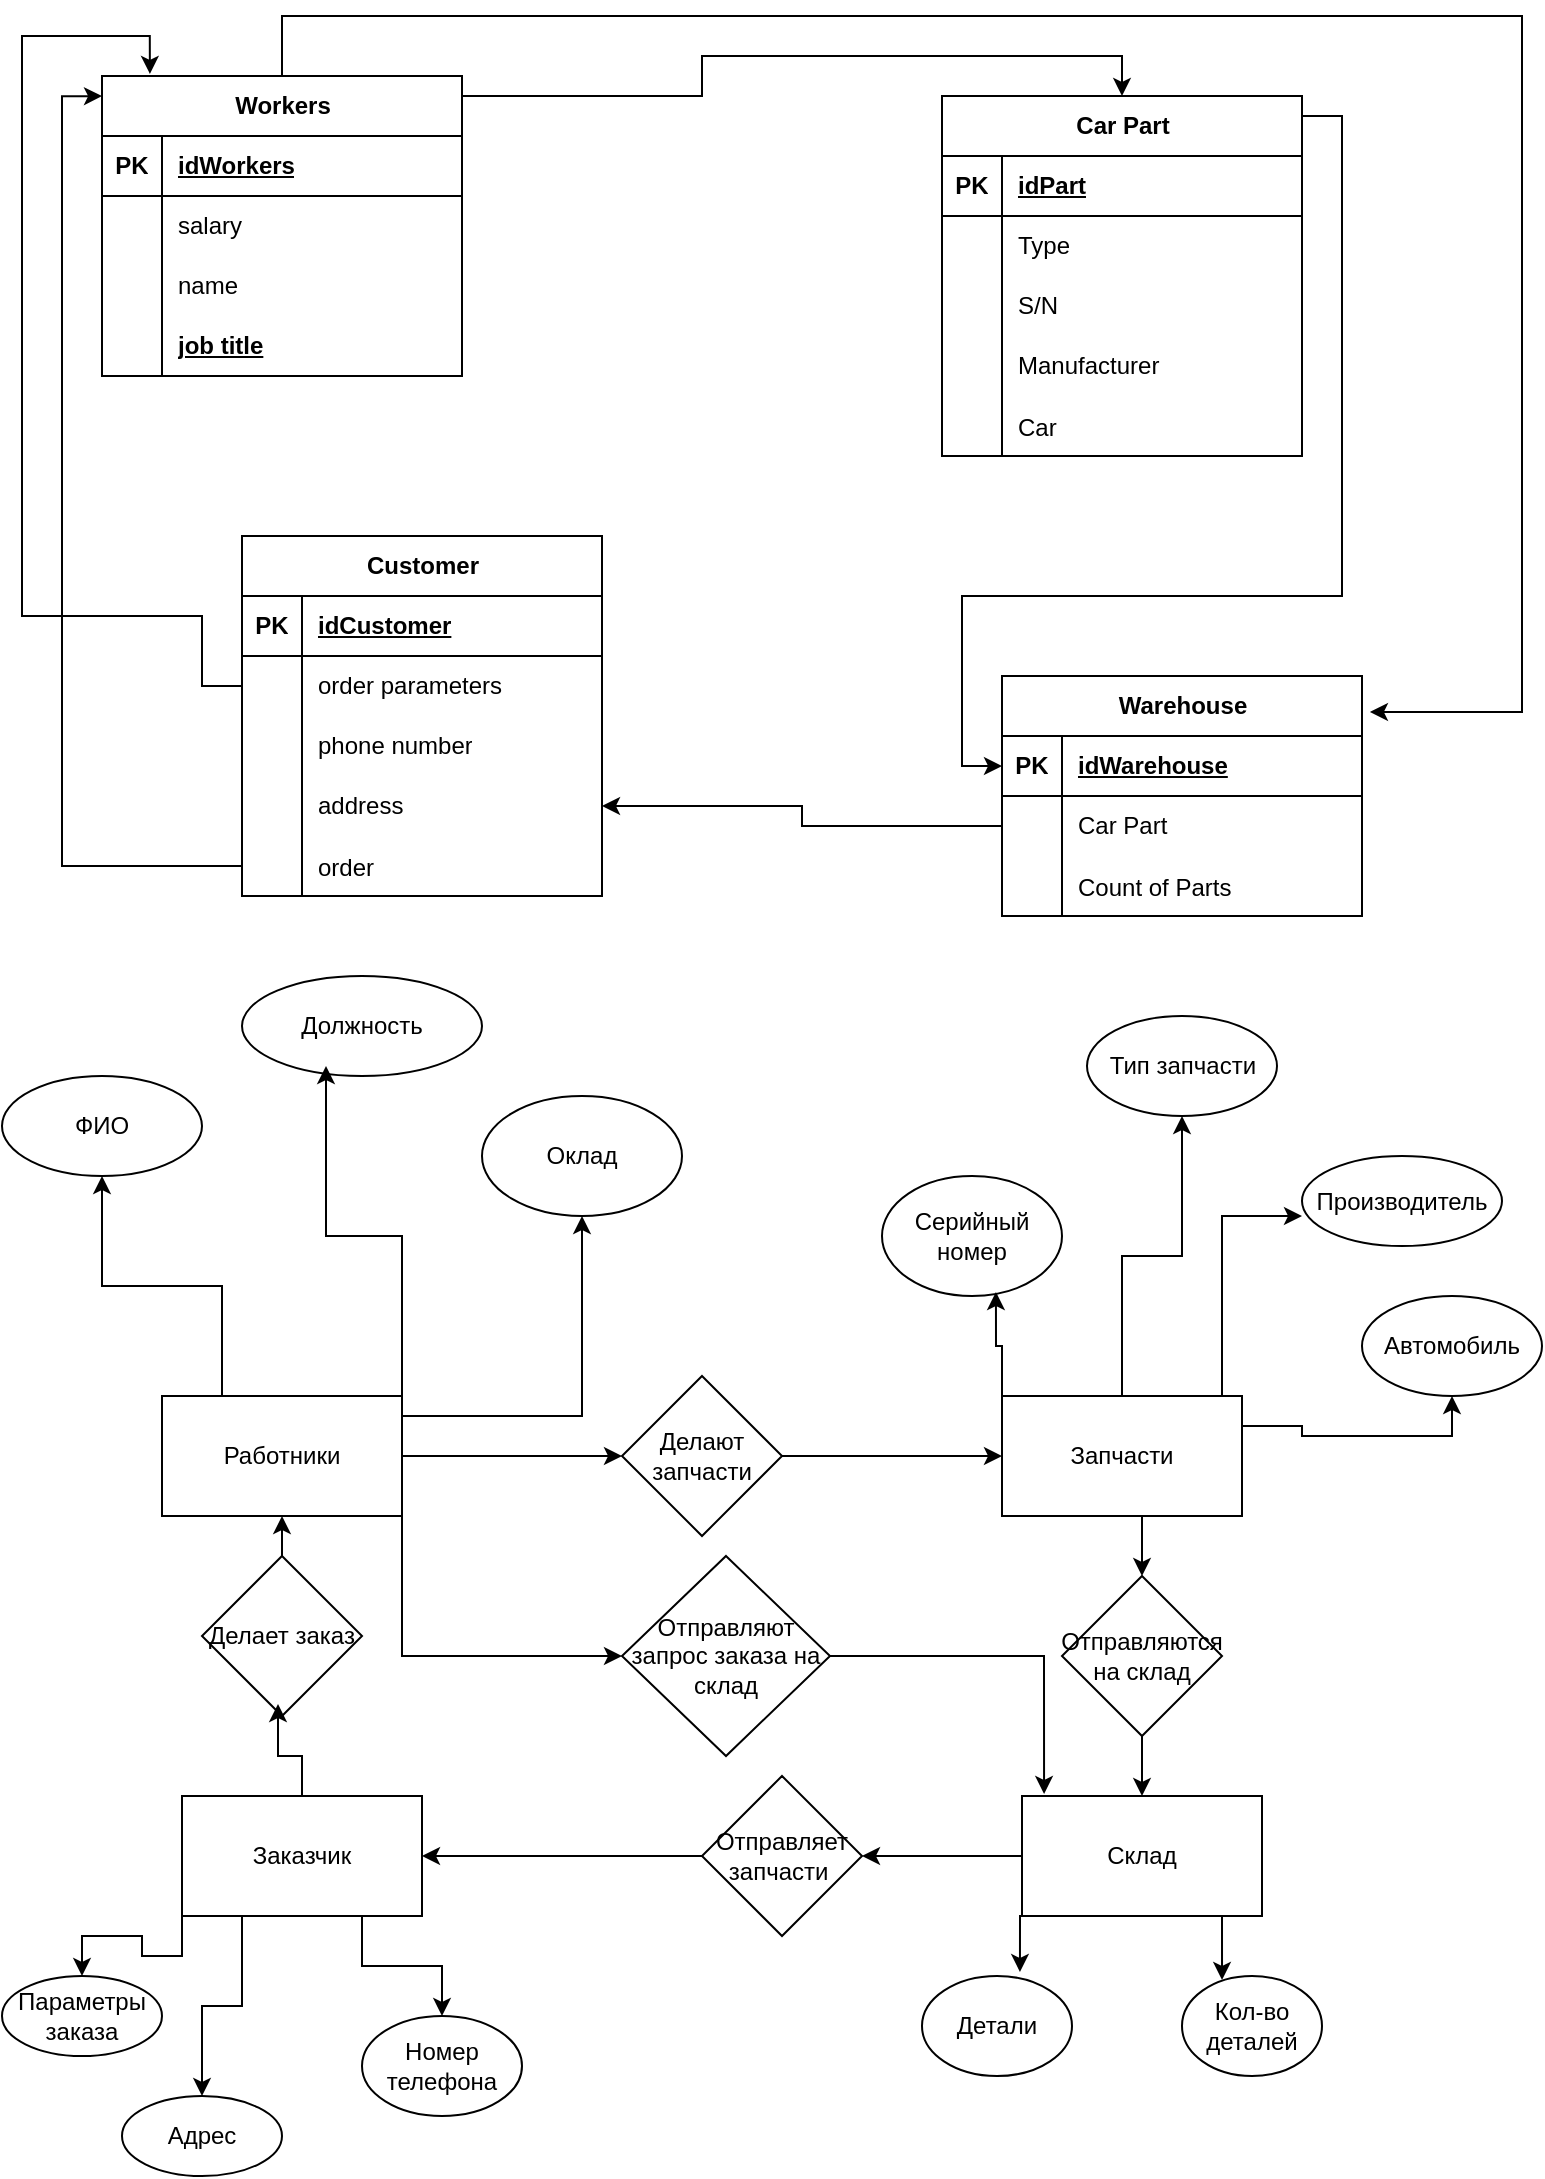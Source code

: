 <mxfile version="26.0.14">
  <diagram name="Страница — 1" id="P5jFS-la0cLFhOFKXk2R">
    <mxGraphModel dx="1290" dy="522" grid="1" gridSize="10" guides="1" tooltips="1" connect="1" arrows="1" fold="1" page="1" pageScale="1" pageWidth="827" pageHeight="1169" math="0" shadow="0">
      <root>
        <mxCell id="0" />
        <mxCell id="1" parent="0" />
        <mxCell id="gmik6YR2Ss4Xsw0ALlSQ-28" value="Workers" style="shape=table;startSize=30;container=1;collapsible=1;childLayout=tableLayout;fixedRows=1;rowLines=0;fontStyle=1;align=center;resizeLast=1;html=1;" parent="1" vertex="1">
          <mxGeometry x="60" y="40" width="180" height="150" as="geometry" />
        </mxCell>
        <mxCell id="gmik6YR2Ss4Xsw0ALlSQ-29" value="" style="shape=tableRow;horizontal=0;startSize=0;swimlaneHead=0;swimlaneBody=0;fillColor=none;collapsible=0;dropTarget=0;points=[[0,0.5],[1,0.5]];portConstraint=eastwest;top=0;left=0;right=0;bottom=1;" parent="gmik6YR2Ss4Xsw0ALlSQ-28" vertex="1">
          <mxGeometry y="30" width="180" height="30" as="geometry" />
        </mxCell>
        <mxCell id="gmik6YR2Ss4Xsw0ALlSQ-30" value="PK" style="shape=partialRectangle;connectable=0;fillColor=none;top=0;left=0;bottom=0;right=0;fontStyle=1;overflow=hidden;whiteSpace=wrap;html=1;" parent="gmik6YR2Ss4Xsw0ALlSQ-29" vertex="1">
          <mxGeometry width="30" height="30" as="geometry">
            <mxRectangle width="30" height="30" as="alternateBounds" />
          </mxGeometry>
        </mxCell>
        <mxCell id="gmik6YR2Ss4Xsw0ALlSQ-31" value="idWorkers" style="shape=partialRectangle;connectable=0;fillColor=none;top=0;left=0;bottom=0;right=0;align=left;spacingLeft=6;fontStyle=5;overflow=hidden;whiteSpace=wrap;html=1;" parent="gmik6YR2Ss4Xsw0ALlSQ-29" vertex="1">
          <mxGeometry x="30" width="150" height="30" as="geometry">
            <mxRectangle width="150" height="30" as="alternateBounds" />
          </mxGeometry>
        </mxCell>
        <mxCell id="gmik6YR2Ss4Xsw0ALlSQ-32" value="" style="shape=tableRow;horizontal=0;startSize=0;swimlaneHead=0;swimlaneBody=0;fillColor=none;collapsible=0;dropTarget=0;points=[[0,0.5],[1,0.5]];portConstraint=eastwest;top=0;left=0;right=0;bottom=0;" parent="gmik6YR2Ss4Xsw0ALlSQ-28" vertex="1">
          <mxGeometry y="60" width="180" height="30" as="geometry" />
        </mxCell>
        <mxCell id="gmik6YR2Ss4Xsw0ALlSQ-33" value="" style="shape=partialRectangle;connectable=0;fillColor=none;top=0;left=0;bottom=0;right=0;editable=1;overflow=hidden;whiteSpace=wrap;html=1;" parent="gmik6YR2Ss4Xsw0ALlSQ-32" vertex="1">
          <mxGeometry width="30" height="30" as="geometry">
            <mxRectangle width="30" height="30" as="alternateBounds" />
          </mxGeometry>
        </mxCell>
        <mxCell id="gmik6YR2Ss4Xsw0ALlSQ-34" value="salary" style="shape=partialRectangle;connectable=0;fillColor=none;top=0;left=0;bottom=0;right=0;align=left;spacingLeft=6;overflow=hidden;whiteSpace=wrap;html=1;" parent="gmik6YR2Ss4Xsw0ALlSQ-32" vertex="1">
          <mxGeometry x="30" width="150" height="30" as="geometry">
            <mxRectangle width="150" height="30" as="alternateBounds" />
          </mxGeometry>
        </mxCell>
        <mxCell id="gmik6YR2Ss4Xsw0ALlSQ-35" value="" style="shape=tableRow;horizontal=0;startSize=0;swimlaneHead=0;swimlaneBody=0;fillColor=none;collapsible=0;dropTarget=0;points=[[0,0.5],[1,0.5]];portConstraint=eastwest;top=0;left=0;right=0;bottom=0;" parent="gmik6YR2Ss4Xsw0ALlSQ-28" vertex="1">
          <mxGeometry y="90" width="180" height="30" as="geometry" />
        </mxCell>
        <mxCell id="gmik6YR2Ss4Xsw0ALlSQ-36" value="" style="shape=partialRectangle;connectable=0;fillColor=none;top=0;left=0;bottom=0;right=0;editable=1;overflow=hidden;whiteSpace=wrap;html=1;" parent="gmik6YR2Ss4Xsw0ALlSQ-35" vertex="1">
          <mxGeometry width="30" height="30" as="geometry">
            <mxRectangle width="30" height="30" as="alternateBounds" />
          </mxGeometry>
        </mxCell>
        <mxCell id="gmik6YR2Ss4Xsw0ALlSQ-37" value="name" style="shape=partialRectangle;connectable=0;fillColor=none;top=0;left=0;bottom=0;right=0;align=left;spacingLeft=6;overflow=hidden;whiteSpace=wrap;html=1;" parent="gmik6YR2Ss4Xsw0ALlSQ-35" vertex="1">
          <mxGeometry x="30" width="150" height="30" as="geometry">
            <mxRectangle width="150" height="30" as="alternateBounds" />
          </mxGeometry>
        </mxCell>
        <mxCell id="gmik6YR2Ss4Xsw0ALlSQ-38" value="" style="shape=tableRow;horizontal=0;startSize=0;swimlaneHead=0;swimlaneBody=0;fillColor=none;collapsible=0;dropTarget=0;points=[[0,0.5],[1,0.5]];portConstraint=eastwest;top=0;left=0;right=0;bottom=0;" parent="gmik6YR2Ss4Xsw0ALlSQ-28" vertex="1">
          <mxGeometry y="120" width="180" height="30" as="geometry" />
        </mxCell>
        <mxCell id="gmik6YR2Ss4Xsw0ALlSQ-39" value="" style="shape=partialRectangle;connectable=0;fillColor=none;top=0;left=0;bottom=0;right=0;editable=1;overflow=hidden;whiteSpace=wrap;html=1;" parent="gmik6YR2Ss4Xsw0ALlSQ-38" vertex="1">
          <mxGeometry width="30" height="30" as="geometry">
            <mxRectangle width="30" height="30" as="alternateBounds" />
          </mxGeometry>
        </mxCell>
        <mxCell id="gmik6YR2Ss4Xsw0ALlSQ-40" value="&lt;span style=&quot;font-weight: 700; text-decoration-line: underline;&quot;&gt;job title&lt;/span&gt;" style="shape=partialRectangle;connectable=0;fillColor=none;top=0;left=0;bottom=0;right=0;align=left;spacingLeft=6;overflow=hidden;whiteSpace=wrap;html=1;" parent="gmik6YR2Ss4Xsw0ALlSQ-38" vertex="1">
          <mxGeometry x="30" width="150" height="30" as="geometry">
            <mxRectangle width="150" height="30" as="alternateBounds" />
          </mxGeometry>
        </mxCell>
        <mxCell id="xRZRSona4_PvUIDPiZJx-1" style="edgeStyle=orthogonalEdgeStyle;rounded=0;orthogonalLoop=1;jettySize=auto;html=1;exitX=1;exitY=0;exitDx=0;exitDy=0;entryX=0;entryY=0.5;entryDx=0;entryDy=0;" edge="1" parent="1" source="gmik6YR2Ss4Xsw0ALlSQ-41" target="gmik6YR2Ss4Xsw0ALlSQ-68">
          <mxGeometry relative="1" as="geometry">
            <Array as="points">
              <mxPoint x="660" y="60" />
              <mxPoint x="680" y="60" />
              <mxPoint x="680" y="300" />
              <mxPoint x="490" y="300" />
              <mxPoint x="490" y="385" />
            </Array>
          </mxGeometry>
        </mxCell>
        <mxCell id="gmik6YR2Ss4Xsw0ALlSQ-41" value="Car Part" style="shape=table;startSize=30;container=1;collapsible=1;childLayout=tableLayout;fixedRows=1;rowLines=0;fontStyle=1;align=center;resizeLast=1;html=1;" parent="1" vertex="1">
          <mxGeometry x="480" y="50" width="180" height="180" as="geometry" />
        </mxCell>
        <mxCell id="gmik6YR2Ss4Xsw0ALlSQ-42" value="" style="shape=tableRow;horizontal=0;startSize=0;swimlaneHead=0;swimlaneBody=0;fillColor=none;collapsible=0;dropTarget=0;points=[[0,0.5],[1,0.5]];portConstraint=eastwest;top=0;left=0;right=0;bottom=1;" parent="gmik6YR2Ss4Xsw0ALlSQ-41" vertex="1">
          <mxGeometry y="30" width="180" height="30" as="geometry" />
        </mxCell>
        <mxCell id="gmik6YR2Ss4Xsw0ALlSQ-43" value="PK" style="shape=partialRectangle;connectable=0;fillColor=none;top=0;left=0;bottom=0;right=0;fontStyle=1;overflow=hidden;whiteSpace=wrap;html=1;" parent="gmik6YR2Ss4Xsw0ALlSQ-42" vertex="1">
          <mxGeometry width="30" height="30" as="geometry">
            <mxRectangle width="30" height="30" as="alternateBounds" />
          </mxGeometry>
        </mxCell>
        <mxCell id="gmik6YR2Ss4Xsw0ALlSQ-44" value="idPart" style="shape=partialRectangle;connectable=0;fillColor=none;top=0;left=0;bottom=0;right=0;align=left;spacingLeft=6;fontStyle=5;overflow=hidden;whiteSpace=wrap;html=1;" parent="gmik6YR2Ss4Xsw0ALlSQ-42" vertex="1">
          <mxGeometry x="30" width="150" height="30" as="geometry">
            <mxRectangle width="150" height="30" as="alternateBounds" />
          </mxGeometry>
        </mxCell>
        <mxCell id="gmik6YR2Ss4Xsw0ALlSQ-45" value="" style="shape=tableRow;horizontal=0;startSize=0;swimlaneHead=0;swimlaneBody=0;fillColor=none;collapsible=0;dropTarget=0;points=[[0,0.5],[1,0.5]];portConstraint=eastwest;top=0;left=0;right=0;bottom=0;" parent="gmik6YR2Ss4Xsw0ALlSQ-41" vertex="1">
          <mxGeometry y="60" width="180" height="30" as="geometry" />
        </mxCell>
        <mxCell id="gmik6YR2Ss4Xsw0ALlSQ-46" value="" style="shape=partialRectangle;connectable=0;fillColor=none;top=0;left=0;bottom=0;right=0;editable=1;overflow=hidden;whiteSpace=wrap;html=1;" parent="gmik6YR2Ss4Xsw0ALlSQ-45" vertex="1">
          <mxGeometry width="30" height="30" as="geometry">
            <mxRectangle width="30" height="30" as="alternateBounds" />
          </mxGeometry>
        </mxCell>
        <mxCell id="gmik6YR2Ss4Xsw0ALlSQ-47" value="Type" style="shape=partialRectangle;connectable=0;fillColor=none;top=0;left=0;bottom=0;right=0;align=left;spacingLeft=6;overflow=hidden;whiteSpace=wrap;html=1;" parent="gmik6YR2Ss4Xsw0ALlSQ-45" vertex="1">
          <mxGeometry x="30" width="150" height="30" as="geometry">
            <mxRectangle width="150" height="30" as="alternateBounds" />
          </mxGeometry>
        </mxCell>
        <mxCell id="gmik6YR2Ss4Xsw0ALlSQ-48" value="" style="shape=tableRow;horizontal=0;startSize=0;swimlaneHead=0;swimlaneBody=0;fillColor=none;collapsible=0;dropTarget=0;points=[[0,0.5],[1,0.5]];portConstraint=eastwest;top=0;left=0;right=0;bottom=0;" parent="gmik6YR2Ss4Xsw0ALlSQ-41" vertex="1">
          <mxGeometry y="90" width="180" height="30" as="geometry" />
        </mxCell>
        <mxCell id="gmik6YR2Ss4Xsw0ALlSQ-49" value="" style="shape=partialRectangle;connectable=0;fillColor=none;top=0;left=0;bottom=0;right=0;editable=1;overflow=hidden;whiteSpace=wrap;html=1;" parent="gmik6YR2Ss4Xsw0ALlSQ-48" vertex="1">
          <mxGeometry width="30" height="30" as="geometry">
            <mxRectangle width="30" height="30" as="alternateBounds" />
          </mxGeometry>
        </mxCell>
        <mxCell id="gmik6YR2Ss4Xsw0ALlSQ-50" value="S/N" style="shape=partialRectangle;connectable=0;fillColor=none;top=0;left=0;bottom=0;right=0;align=left;spacingLeft=6;overflow=hidden;whiteSpace=wrap;html=1;" parent="gmik6YR2Ss4Xsw0ALlSQ-48" vertex="1">
          <mxGeometry x="30" width="150" height="30" as="geometry">
            <mxRectangle width="150" height="30" as="alternateBounds" />
          </mxGeometry>
        </mxCell>
        <mxCell id="gmik6YR2Ss4Xsw0ALlSQ-51" value="" style="shape=tableRow;horizontal=0;startSize=0;swimlaneHead=0;swimlaneBody=0;fillColor=none;collapsible=0;dropTarget=0;points=[[0,0.5],[1,0.5]];portConstraint=eastwest;top=0;left=0;right=0;bottom=0;" parent="gmik6YR2Ss4Xsw0ALlSQ-41" vertex="1">
          <mxGeometry y="120" width="180" height="30" as="geometry" />
        </mxCell>
        <mxCell id="gmik6YR2Ss4Xsw0ALlSQ-52" value="" style="shape=partialRectangle;connectable=0;fillColor=none;top=0;left=0;bottom=0;right=0;editable=1;overflow=hidden;whiteSpace=wrap;html=1;" parent="gmik6YR2Ss4Xsw0ALlSQ-51" vertex="1">
          <mxGeometry width="30" height="30" as="geometry">
            <mxRectangle width="30" height="30" as="alternateBounds" />
          </mxGeometry>
        </mxCell>
        <mxCell id="gmik6YR2Ss4Xsw0ALlSQ-53" value="Manufacturer" style="shape=partialRectangle;connectable=0;fillColor=none;top=0;left=0;bottom=0;right=0;align=left;spacingLeft=6;overflow=hidden;whiteSpace=wrap;html=1;" parent="gmik6YR2Ss4Xsw0ALlSQ-51" vertex="1">
          <mxGeometry x="30" width="150" height="30" as="geometry">
            <mxRectangle width="150" height="30" as="alternateBounds" />
          </mxGeometry>
        </mxCell>
        <mxCell id="gmik6YR2Ss4Xsw0ALlSQ-90" value="" style="shape=tableRow;horizontal=0;startSize=0;swimlaneHead=0;swimlaneBody=0;fillColor=none;collapsible=0;dropTarget=0;points=[[0,0.5],[1,0.5]];portConstraint=eastwest;top=0;left=0;right=0;bottom=0;" parent="gmik6YR2Ss4Xsw0ALlSQ-41" vertex="1">
          <mxGeometry y="150" width="180" height="30" as="geometry" />
        </mxCell>
        <mxCell id="gmik6YR2Ss4Xsw0ALlSQ-91" value="" style="shape=partialRectangle;connectable=0;fillColor=none;top=0;left=0;bottom=0;right=0;editable=1;overflow=hidden;" parent="gmik6YR2Ss4Xsw0ALlSQ-90" vertex="1">
          <mxGeometry width="30" height="30" as="geometry">
            <mxRectangle width="30" height="30" as="alternateBounds" />
          </mxGeometry>
        </mxCell>
        <mxCell id="gmik6YR2Ss4Xsw0ALlSQ-92" value="Car" style="shape=partialRectangle;connectable=0;fillColor=none;top=0;left=0;bottom=0;right=0;align=left;spacingLeft=6;overflow=hidden;" parent="gmik6YR2Ss4Xsw0ALlSQ-90" vertex="1">
          <mxGeometry x="30" width="150" height="30" as="geometry">
            <mxRectangle width="150" height="30" as="alternateBounds" />
          </mxGeometry>
        </mxCell>
        <mxCell id="gmik6YR2Ss4Xsw0ALlSQ-54" value="Customer" style="shape=table;startSize=30;container=1;collapsible=1;childLayout=tableLayout;fixedRows=1;rowLines=0;fontStyle=1;align=center;resizeLast=1;html=1;" parent="1" vertex="1">
          <mxGeometry x="130" y="270" width="180" height="180" as="geometry" />
        </mxCell>
        <mxCell id="gmik6YR2Ss4Xsw0ALlSQ-55" value="" style="shape=tableRow;horizontal=0;startSize=0;swimlaneHead=0;swimlaneBody=0;fillColor=none;collapsible=0;dropTarget=0;points=[[0,0.5],[1,0.5]];portConstraint=eastwest;top=0;left=0;right=0;bottom=1;" parent="gmik6YR2Ss4Xsw0ALlSQ-54" vertex="1">
          <mxGeometry y="30" width="180" height="30" as="geometry" />
        </mxCell>
        <mxCell id="gmik6YR2Ss4Xsw0ALlSQ-56" value="PK" style="shape=partialRectangle;connectable=0;fillColor=none;top=0;left=0;bottom=0;right=0;fontStyle=1;overflow=hidden;whiteSpace=wrap;html=1;" parent="gmik6YR2Ss4Xsw0ALlSQ-55" vertex="1">
          <mxGeometry width="30" height="30" as="geometry">
            <mxRectangle width="30" height="30" as="alternateBounds" />
          </mxGeometry>
        </mxCell>
        <mxCell id="gmik6YR2Ss4Xsw0ALlSQ-57" value="idCustomer" style="shape=partialRectangle;connectable=0;fillColor=none;top=0;left=0;bottom=0;right=0;align=left;spacingLeft=6;fontStyle=5;overflow=hidden;whiteSpace=wrap;html=1;" parent="gmik6YR2Ss4Xsw0ALlSQ-55" vertex="1">
          <mxGeometry x="30" width="150" height="30" as="geometry">
            <mxRectangle width="150" height="30" as="alternateBounds" />
          </mxGeometry>
        </mxCell>
        <mxCell id="gmik6YR2Ss4Xsw0ALlSQ-58" value="" style="shape=tableRow;horizontal=0;startSize=0;swimlaneHead=0;swimlaneBody=0;fillColor=none;collapsible=0;dropTarget=0;points=[[0,0.5],[1,0.5]];portConstraint=eastwest;top=0;left=0;right=0;bottom=0;" parent="gmik6YR2Ss4Xsw0ALlSQ-54" vertex="1">
          <mxGeometry y="60" width="180" height="30" as="geometry" />
        </mxCell>
        <mxCell id="gmik6YR2Ss4Xsw0ALlSQ-59" value="" style="shape=partialRectangle;connectable=0;fillColor=none;top=0;left=0;bottom=0;right=0;editable=1;overflow=hidden;whiteSpace=wrap;html=1;" parent="gmik6YR2Ss4Xsw0ALlSQ-58" vertex="1">
          <mxGeometry width="30" height="30" as="geometry">
            <mxRectangle width="30" height="30" as="alternateBounds" />
          </mxGeometry>
        </mxCell>
        <mxCell id="gmik6YR2Ss4Xsw0ALlSQ-60" value="order parameters" style="shape=partialRectangle;connectable=0;fillColor=none;top=0;left=0;bottom=0;right=0;align=left;spacingLeft=6;overflow=hidden;whiteSpace=wrap;html=1;" parent="gmik6YR2Ss4Xsw0ALlSQ-58" vertex="1">
          <mxGeometry x="30" width="150" height="30" as="geometry">
            <mxRectangle width="150" height="30" as="alternateBounds" />
          </mxGeometry>
        </mxCell>
        <mxCell id="gmik6YR2Ss4Xsw0ALlSQ-61" value="" style="shape=tableRow;horizontal=0;startSize=0;swimlaneHead=0;swimlaneBody=0;fillColor=none;collapsible=0;dropTarget=0;points=[[0,0.5],[1,0.5]];portConstraint=eastwest;top=0;left=0;right=0;bottom=0;" parent="gmik6YR2Ss4Xsw0ALlSQ-54" vertex="1">
          <mxGeometry y="90" width="180" height="30" as="geometry" />
        </mxCell>
        <mxCell id="gmik6YR2Ss4Xsw0ALlSQ-62" value="" style="shape=partialRectangle;connectable=0;fillColor=none;top=0;left=0;bottom=0;right=0;editable=1;overflow=hidden;whiteSpace=wrap;html=1;" parent="gmik6YR2Ss4Xsw0ALlSQ-61" vertex="1">
          <mxGeometry width="30" height="30" as="geometry">
            <mxRectangle width="30" height="30" as="alternateBounds" />
          </mxGeometry>
        </mxCell>
        <mxCell id="gmik6YR2Ss4Xsw0ALlSQ-63" value="phone number" style="shape=partialRectangle;connectable=0;fillColor=none;top=0;left=0;bottom=0;right=0;align=left;spacingLeft=6;overflow=hidden;whiteSpace=wrap;html=1;" parent="gmik6YR2Ss4Xsw0ALlSQ-61" vertex="1">
          <mxGeometry x="30" width="150" height="30" as="geometry">
            <mxRectangle width="150" height="30" as="alternateBounds" />
          </mxGeometry>
        </mxCell>
        <mxCell id="gmik6YR2Ss4Xsw0ALlSQ-64" value="" style="shape=tableRow;horizontal=0;startSize=0;swimlaneHead=0;swimlaneBody=0;fillColor=none;collapsible=0;dropTarget=0;points=[[0,0.5],[1,0.5]];portConstraint=eastwest;top=0;left=0;right=0;bottom=0;" parent="gmik6YR2Ss4Xsw0ALlSQ-54" vertex="1">
          <mxGeometry y="120" width="180" height="30" as="geometry" />
        </mxCell>
        <mxCell id="gmik6YR2Ss4Xsw0ALlSQ-65" value="" style="shape=partialRectangle;connectable=0;fillColor=none;top=0;left=0;bottom=0;right=0;editable=1;overflow=hidden;whiteSpace=wrap;html=1;" parent="gmik6YR2Ss4Xsw0ALlSQ-64" vertex="1">
          <mxGeometry width="30" height="30" as="geometry">
            <mxRectangle width="30" height="30" as="alternateBounds" />
          </mxGeometry>
        </mxCell>
        <mxCell id="gmik6YR2Ss4Xsw0ALlSQ-66" value="address" style="shape=partialRectangle;connectable=0;fillColor=none;top=0;left=0;bottom=0;right=0;align=left;spacingLeft=6;overflow=hidden;whiteSpace=wrap;html=1;" parent="gmik6YR2Ss4Xsw0ALlSQ-64" vertex="1">
          <mxGeometry x="30" width="150" height="30" as="geometry">
            <mxRectangle width="150" height="30" as="alternateBounds" />
          </mxGeometry>
        </mxCell>
        <mxCell id="gmik6YR2Ss4Xsw0ALlSQ-144" value="" style="shape=tableRow;horizontal=0;startSize=0;swimlaneHead=0;swimlaneBody=0;fillColor=none;collapsible=0;dropTarget=0;points=[[0,0.5],[1,0.5]];portConstraint=eastwest;top=0;left=0;right=0;bottom=0;" parent="gmik6YR2Ss4Xsw0ALlSQ-54" vertex="1">
          <mxGeometry y="150" width="180" height="30" as="geometry" />
        </mxCell>
        <mxCell id="gmik6YR2Ss4Xsw0ALlSQ-145" value="" style="shape=partialRectangle;connectable=0;fillColor=none;top=0;left=0;bottom=0;right=0;editable=1;overflow=hidden;" parent="gmik6YR2Ss4Xsw0ALlSQ-144" vertex="1">
          <mxGeometry width="30" height="30" as="geometry">
            <mxRectangle width="30" height="30" as="alternateBounds" />
          </mxGeometry>
        </mxCell>
        <mxCell id="gmik6YR2Ss4Xsw0ALlSQ-146" value="order" style="shape=partialRectangle;connectable=0;fillColor=none;top=0;left=0;bottom=0;right=0;align=left;spacingLeft=6;overflow=hidden;" parent="gmik6YR2Ss4Xsw0ALlSQ-144" vertex="1">
          <mxGeometry x="30" width="150" height="30" as="geometry">
            <mxRectangle width="150" height="30" as="alternateBounds" />
          </mxGeometry>
        </mxCell>
        <mxCell id="gmik6YR2Ss4Xsw0ALlSQ-67" value="Warehouse" style="shape=table;startSize=30;container=1;collapsible=1;childLayout=tableLayout;fixedRows=1;rowLines=0;fontStyle=1;align=center;resizeLast=1;html=1;" parent="1" vertex="1">
          <mxGeometry x="510" y="340" width="180" height="120" as="geometry" />
        </mxCell>
        <mxCell id="gmik6YR2Ss4Xsw0ALlSQ-68" value="" style="shape=tableRow;horizontal=0;startSize=0;swimlaneHead=0;swimlaneBody=0;fillColor=none;collapsible=0;dropTarget=0;points=[[0,0.5],[1,0.5]];portConstraint=eastwest;top=0;left=0;right=0;bottom=1;" parent="gmik6YR2Ss4Xsw0ALlSQ-67" vertex="1">
          <mxGeometry y="30" width="180" height="30" as="geometry" />
        </mxCell>
        <mxCell id="gmik6YR2Ss4Xsw0ALlSQ-69" value="PK" style="shape=partialRectangle;connectable=0;fillColor=none;top=0;left=0;bottom=0;right=0;fontStyle=1;overflow=hidden;whiteSpace=wrap;html=1;" parent="gmik6YR2Ss4Xsw0ALlSQ-68" vertex="1">
          <mxGeometry width="30" height="30" as="geometry">
            <mxRectangle width="30" height="30" as="alternateBounds" />
          </mxGeometry>
        </mxCell>
        <mxCell id="gmik6YR2Ss4Xsw0ALlSQ-70" value="idWarehouse" style="shape=partialRectangle;connectable=0;fillColor=none;top=0;left=0;bottom=0;right=0;align=left;spacingLeft=6;fontStyle=5;overflow=hidden;whiteSpace=wrap;html=1;" parent="gmik6YR2Ss4Xsw0ALlSQ-68" vertex="1">
          <mxGeometry x="30" width="150" height="30" as="geometry">
            <mxRectangle width="150" height="30" as="alternateBounds" />
          </mxGeometry>
        </mxCell>
        <mxCell id="gmik6YR2Ss4Xsw0ALlSQ-74" value="" style="shape=tableRow;horizontal=0;startSize=0;swimlaneHead=0;swimlaneBody=0;fillColor=none;collapsible=0;dropTarget=0;points=[[0,0.5],[1,0.5]];portConstraint=eastwest;top=0;left=0;right=0;bottom=0;" parent="gmik6YR2Ss4Xsw0ALlSQ-67" vertex="1">
          <mxGeometry y="60" width="180" height="30" as="geometry" />
        </mxCell>
        <mxCell id="gmik6YR2Ss4Xsw0ALlSQ-75" value="" style="shape=partialRectangle;connectable=0;fillColor=none;top=0;left=0;bottom=0;right=0;editable=1;overflow=hidden;whiteSpace=wrap;html=1;" parent="gmik6YR2Ss4Xsw0ALlSQ-74" vertex="1">
          <mxGeometry width="30" height="30" as="geometry">
            <mxRectangle width="30" height="30" as="alternateBounds" />
          </mxGeometry>
        </mxCell>
        <mxCell id="gmik6YR2Ss4Xsw0ALlSQ-76" value="Car Part" style="shape=partialRectangle;connectable=0;fillColor=none;top=0;left=0;bottom=0;right=0;align=left;spacingLeft=6;overflow=hidden;whiteSpace=wrap;html=1;" parent="gmik6YR2Ss4Xsw0ALlSQ-74" vertex="1">
          <mxGeometry x="30" width="150" height="30" as="geometry">
            <mxRectangle width="150" height="30" as="alternateBounds" />
          </mxGeometry>
        </mxCell>
        <mxCell id="gmik6YR2Ss4Xsw0ALlSQ-99" value="" style="shape=tableRow;horizontal=0;startSize=0;swimlaneHead=0;swimlaneBody=0;fillColor=none;collapsible=0;dropTarget=0;points=[[0,0.5],[1,0.5]];portConstraint=eastwest;top=0;left=0;right=0;bottom=0;" parent="gmik6YR2Ss4Xsw0ALlSQ-67" vertex="1">
          <mxGeometry y="90" width="180" height="30" as="geometry" />
        </mxCell>
        <mxCell id="gmik6YR2Ss4Xsw0ALlSQ-100" value="" style="shape=partialRectangle;connectable=0;fillColor=none;top=0;left=0;bottom=0;right=0;editable=1;overflow=hidden;" parent="gmik6YR2Ss4Xsw0ALlSQ-99" vertex="1">
          <mxGeometry width="30" height="30" as="geometry">
            <mxRectangle width="30" height="30" as="alternateBounds" />
          </mxGeometry>
        </mxCell>
        <mxCell id="gmik6YR2Ss4Xsw0ALlSQ-101" value="Count of Parts" style="shape=partialRectangle;connectable=0;fillColor=none;top=0;left=0;bottom=0;right=0;align=left;spacingLeft=6;overflow=hidden;" parent="gmik6YR2Ss4Xsw0ALlSQ-99" vertex="1">
          <mxGeometry x="30" width="150" height="30" as="geometry">
            <mxRectangle width="150" height="30" as="alternateBounds" />
          </mxGeometry>
        </mxCell>
        <mxCell id="gmik6YR2Ss4Xsw0ALlSQ-94" style="edgeStyle=orthogonalEdgeStyle;rounded=0;orthogonalLoop=1;jettySize=auto;html=1;exitX=1;exitY=0.5;exitDx=0;exitDy=0;entryX=0.5;entryY=0;entryDx=0;entryDy=0;" parent="1" source="gmik6YR2Ss4Xsw0ALlSQ-35" target="gmik6YR2Ss4Xsw0ALlSQ-41" edge="1">
          <mxGeometry relative="1" as="geometry">
            <Array as="points">
              <mxPoint x="240" y="50" />
              <mxPoint x="360" y="50" />
              <mxPoint x="360" y="30" />
              <mxPoint x="570" y="30" />
            </Array>
          </mxGeometry>
        </mxCell>
        <mxCell id="gmik6YR2Ss4Xsw0ALlSQ-102" style="edgeStyle=orthogonalEdgeStyle;rounded=0;orthogonalLoop=1;jettySize=auto;html=1;entryX=1;entryY=0.5;entryDx=0;entryDy=0;" parent="1" source="gmik6YR2Ss4Xsw0ALlSQ-74" target="gmik6YR2Ss4Xsw0ALlSQ-64" edge="1">
          <mxGeometry relative="1" as="geometry" />
        </mxCell>
        <mxCell id="gmik6YR2Ss4Xsw0ALlSQ-109" style="edgeStyle=orthogonalEdgeStyle;rounded=0;orthogonalLoop=1;jettySize=auto;html=1;exitX=0.25;exitY=0;exitDx=0;exitDy=0;entryX=0.5;entryY=1;entryDx=0;entryDy=0;" parent="1" source="gmik6YR2Ss4Xsw0ALlSQ-103" target="gmik6YR2Ss4Xsw0ALlSQ-107" edge="1">
          <mxGeometry relative="1" as="geometry" />
        </mxCell>
        <mxCell id="gmik6YR2Ss4Xsw0ALlSQ-112" style="edgeStyle=orthogonalEdgeStyle;rounded=0;orthogonalLoop=1;jettySize=auto;html=1;exitX=1;exitY=0.25;exitDx=0;exitDy=0;" parent="1" source="gmik6YR2Ss4Xsw0ALlSQ-103" target="gmik6YR2Ss4Xsw0ALlSQ-111" edge="1">
          <mxGeometry relative="1" as="geometry">
            <Array as="points">
              <mxPoint x="210" y="710" />
              <mxPoint x="300" y="710" />
            </Array>
          </mxGeometry>
        </mxCell>
        <mxCell id="gmik6YR2Ss4Xsw0ALlSQ-116" style="edgeStyle=orthogonalEdgeStyle;rounded=0;orthogonalLoop=1;jettySize=auto;html=1;exitX=1;exitY=0.5;exitDx=0;exitDy=0;entryX=0;entryY=0.5;entryDx=0;entryDy=0;" parent="1" source="gmik6YR2Ss4Xsw0ALlSQ-103" target="gmik6YR2Ss4Xsw0ALlSQ-113" edge="1">
          <mxGeometry relative="1" as="geometry" />
        </mxCell>
        <mxCell id="gmik6YR2Ss4Xsw0ALlSQ-149" style="edgeStyle=orthogonalEdgeStyle;rounded=0;orthogonalLoop=1;jettySize=auto;html=1;exitX=1;exitY=1;exitDx=0;exitDy=0;entryX=0;entryY=0.5;entryDx=0;entryDy=0;" parent="1" source="gmik6YR2Ss4Xsw0ALlSQ-103" target="gmik6YR2Ss4Xsw0ALlSQ-148" edge="1">
          <mxGeometry relative="1" as="geometry" />
        </mxCell>
        <mxCell id="gmik6YR2Ss4Xsw0ALlSQ-103" value="Работники" style="rounded=0;whiteSpace=wrap;html=1;" parent="1" vertex="1">
          <mxGeometry x="90" y="700" width="120" height="60" as="geometry" />
        </mxCell>
        <mxCell id="gmik6YR2Ss4Xsw0ALlSQ-118" style="edgeStyle=orthogonalEdgeStyle;rounded=0;orthogonalLoop=1;jettySize=auto;html=1;exitX=0.5;exitY=1;exitDx=0;exitDy=0;entryX=0.5;entryY=0;entryDx=0;entryDy=0;" parent="1" source="gmik6YR2Ss4Xsw0ALlSQ-104" target="gmik6YR2Ss4Xsw0ALlSQ-115" edge="1">
          <mxGeometry relative="1" as="geometry" />
        </mxCell>
        <mxCell id="gmik6YR2Ss4Xsw0ALlSQ-138" style="edgeStyle=orthogonalEdgeStyle;rounded=0;orthogonalLoop=1;jettySize=auto;html=1;exitX=0.5;exitY=0;exitDx=0;exitDy=0;" parent="1" source="gmik6YR2Ss4Xsw0ALlSQ-104" target="gmik6YR2Ss4Xsw0ALlSQ-134" edge="1">
          <mxGeometry relative="1" as="geometry" />
        </mxCell>
        <mxCell id="gmik6YR2Ss4Xsw0ALlSQ-140" style="edgeStyle=orthogonalEdgeStyle;rounded=0;orthogonalLoop=1;jettySize=auto;html=1;exitX=1;exitY=0.25;exitDx=0;exitDy=0;entryX=0.5;entryY=1;entryDx=0;entryDy=0;" parent="1" source="gmik6YR2Ss4Xsw0ALlSQ-104" target="gmik6YR2Ss4Xsw0ALlSQ-136" edge="1">
          <mxGeometry relative="1" as="geometry" />
        </mxCell>
        <mxCell id="gmik6YR2Ss4Xsw0ALlSQ-104" value="Запчасти" style="rounded=0;whiteSpace=wrap;html=1;" parent="1" vertex="1">
          <mxGeometry x="510" y="700" width="120" height="60" as="geometry" />
        </mxCell>
        <mxCell id="gmik6YR2Ss4Xsw0ALlSQ-141" style="edgeStyle=orthogonalEdgeStyle;rounded=0;orthogonalLoop=1;jettySize=auto;html=1;exitX=0;exitY=1;exitDx=0;exitDy=0;entryX=0.5;entryY=0;entryDx=0;entryDy=0;" parent="1" source="gmik6YR2Ss4Xsw0ALlSQ-105" target="gmik6YR2Ss4Xsw0ALlSQ-126" edge="1">
          <mxGeometry relative="1" as="geometry" />
        </mxCell>
        <mxCell id="gmik6YR2Ss4Xsw0ALlSQ-142" style="edgeStyle=orthogonalEdgeStyle;rounded=0;orthogonalLoop=1;jettySize=auto;html=1;exitX=0.25;exitY=1;exitDx=0;exitDy=0;entryX=0.5;entryY=0;entryDx=0;entryDy=0;" parent="1" source="gmik6YR2Ss4Xsw0ALlSQ-105" target="gmik6YR2Ss4Xsw0ALlSQ-127" edge="1">
          <mxGeometry relative="1" as="geometry" />
        </mxCell>
        <mxCell id="gmik6YR2Ss4Xsw0ALlSQ-143" style="edgeStyle=orthogonalEdgeStyle;rounded=0;orthogonalLoop=1;jettySize=auto;html=1;exitX=0.75;exitY=1;exitDx=0;exitDy=0;entryX=0.5;entryY=0;entryDx=0;entryDy=0;" parent="1" source="gmik6YR2Ss4Xsw0ALlSQ-105" target="gmik6YR2Ss4Xsw0ALlSQ-128" edge="1">
          <mxGeometry relative="1" as="geometry" />
        </mxCell>
        <mxCell id="gmik6YR2Ss4Xsw0ALlSQ-105" value="Заказчик" style="rounded=0;whiteSpace=wrap;html=1;" parent="1" vertex="1">
          <mxGeometry x="100" y="900" width="120" height="60" as="geometry" />
        </mxCell>
        <mxCell id="gmik6YR2Ss4Xsw0ALlSQ-120" style="edgeStyle=orthogonalEdgeStyle;rounded=0;orthogonalLoop=1;jettySize=auto;html=1;exitX=0;exitY=0.5;exitDx=0;exitDy=0;entryX=1;entryY=0.5;entryDx=0;entryDy=0;" parent="1" source="gmik6YR2Ss4Xsw0ALlSQ-106" target="gmik6YR2Ss4Xsw0ALlSQ-114" edge="1">
          <mxGeometry relative="1" as="geometry" />
        </mxCell>
        <mxCell id="gmik6YR2Ss4Xsw0ALlSQ-106" value="Склад" style="rounded=0;whiteSpace=wrap;html=1;" parent="1" vertex="1">
          <mxGeometry x="520" y="900" width="120" height="60" as="geometry" />
        </mxCell>
        <mxCell id="gmik6YR2Ss4Xsw0ALlSQ-107" value="ФИО" style="ellipse;whiteSpace=wrap;html=1;" parent="1" vertex="1">
          <mxGeometry x="10" y="540" width="100" height="50" as="geometry" />
        </mxCell>
        <mxCell id="gmik6YR2Ss4Xsw0ALlSQ-108" value="Должность" style="ellipse;whiteSpace=wrap;html=1;" parent="1" vertex="1">
          <mxGeometry x="130" y="490" width="120" height="50" as="geometry" />
        </mxCell>
        <mxCell id="gmik6YR2Ss4Xsw0ALlSQ-110" style="edgeStyle=orthogonalEdgeStyle;rounded=0;orthogonalLoop=1;jettySize=auto;html=1;exitX=1;exitY=0;exitDx=0;exitDy=0;entryX=0.35;entryY=0.9;entryDx=0;entryDy=0;entryPerimeter=0;" parent="1" source="gmik6YR2Ss4Xsw0ALlSQ-103" target="gmik6YR2Ss4Xsw0ALlSQ-108" edge="1">
          <mxGeometry relative="1" as="geometry" />
        </mxCell>
        <mxCell id="gmik6YR2Ss4Xsw0ALlSQ-111" value="Оклад" style="ellipse;whiteSpace=wrap;html=1;" parent="1" vertex="1">
          <mxGeometry x="250" y="550" width="100" height="60" as="geometry" />
        </mxCell>
        <mxCell id="gmik6YR2Ss4Xsw0ALlSQ-117" style="edgeStyle=orthogonalEdgeStyle;rounded=0;orthogonalLoop=1;jettySize=auto;html=1;exitX=1;exitY=0.5;exitDx=0;exitDy=0;entryX=0;entryY=0.5;entryDx=0;entryDy=0;" parent="1" source="gmik6YR2Ss4Xsw0ALlSQ-113" target="gmik6YR2Ss4Xsw0ALlSQ-104" edge="1">
          <mxGeometry relative="1" as="geometry" />
        </mxCell>
        <mxCell id="gmik6YR2Ss4Xsw0ALlSQ-113" value="Делают запчасти" style="rhombus;whiteSpace=wrap;html=1;" parent="1" vertex="1">
          <mxGeometry x="320" y="690" width="80" height="80" as="geometry" />
        </mxCell>
        <mxCell id="gmik6YR2Ss4Xsw0ALlSQ-121" style="edgeStyle=orthogonalEdgeStyle;rounded=0;orthogonalLoop=1;jettySize=auto;html=1;exitX=0;exitY=0.5;exitDx=0;exitDy=0;entryX=1;entryY=0.5;entryDx=0;entryDy=0;" parent="1" source="gmik6YR2Ss4Xsw0ALlSQ-114" target="gmik6YR2Ss4Xsw0ALlSQ-105" edge="1">
          <mxGeometry relative="1" as="geometry" />
        </mxCell>
        <mxCell id="gmik6YR2Ss4Xsw0ALlSQ-114" value="Отправляет запчасти&amp;nbsp;" style="rhombus;whiteSpace=wrap;html=1;" parent="1" vertex="1">
          <mxGeometry x="360" y="890" width="80" height="80" as="geometry" />
        </mxCell>
        <mxCell id="gmik6YR2Ss4Xsw0ALlSQ-119" style="edgeStyle=orthogonalEdgeStyle;rounded=0;orthogonalLoop=1;jettySize=auto;html=1;exitX=0.5;exitY=1;exitDx=0;exitDy=0;entryX=0.5;entryY=0;entryDx=0;entryDy=0;" parent="1" source="gmik6YR2Ss4Xsw0ALlSQ-115" target="gmik6YR2Ss4Xsw0ALlSQ-106" edge="1">
          <mxGeometry relative="1" as="geometry" />
        </mxCell>
        <mxCell id="gmik6YR2Ss4Xsw0ALlSQ-115" value="Отправляются на склад" style="rhombus;whiteSpace=wrap;html=1;" parent="1" vertex="1">
          <mxGeometry x="540" y="790" width="80" height="80" as="geometry" />
        </mxCell>
        <mxCell id="gmik6YR2Ss4Xsw0ALlSQ-124" style="edgeStyle=orthogonalEdgeStyle;rounded=0;orthogonalLoop=1;jettySize=auto;html=1;exitX=0.5;exitY=0;exitDx=0;exitDy=0;entryX=0.5;entryY=1;entryDx=0;entryDy=0;" parent="1" source="gmik6YR2Ss4Xsw0ALlSQ-122" target="gmik6YR2Ss4Xsw0ALlSQ-103" edge="1">
          <mxGeometry relative="1" as="geometry" />
        </mxCell>
        <mxCell id="gmik6YR2Ss4Xsw0ALlSQ-122" value="Делает заказ" style="rhombus;whiteSpace=wrap;html=1;" parent="1" vertex="1">
          <mxGeometry x="110" y="780" width="80" height="80" as="geometry" />
        </mxCell>
        <mxCell id="gmik6YR2Ss4Xsw0ALlSQ-125" style="edgeStyle=orthogonalEdgeStyle;rounded=0;orthogonalLoop=1;jettySize=auto;html=1;exitX=0.5;exitY=0;exitDx=0;exitDy=0;entryX=0.475;entryY=0.925;entryDx=0;entryDy=0;entryPerimeter=0;" parent="1" source="gmik6YR2Ss4Xsw0ALlSQ-105" target="gmik6YR2Ss4Xsw0ALlSQ-122" edge="1">
          <mxGeometry relative="1" as="geometry" />
        </mxCell>
        <mxCell id="gmik6YR2Ss4Xsw0ALlSQ-126" value="Параметры заказа" style="ellipse;whiteSpace=wrap;html=1;" parent="1" vertex="1">
          <mxGeometry x="10" y="990" width="80" height="40" as="geometry" />
        </mxCell>
        <mxCell id="gmik6YR2Ss4Xsw0ALlSQ-127" value="Адрес" style="ellipse;whiteSpace=wrap;html=1;" parent="1" vertex="1">
          <mxGeometry x="70" y="1050" width="80" height="40" as="geometry" />
        </mxCell>
        <mxCell id="gmik6YR2Ss4Xsw0ALlSQ-128" value="Номер телефона" style="ellipse;whiteSpace=wrap;html=1;" parent="1" vertex="1">
          <mxGeometry x="190" y="1010" width="80" height="50" as="geometry" />
        </mxCell>
        <mxCell id="gmik6YR2Ss4Xsw0ALlSQ-129" value="Детали" style="ellipse;whiteSpace=wrap;html=1;" parent="1" vertex="1">
          <mxGeometry x="470" y="990" width="75" height="50" as="geometry" />
        </mxCell>
        <mxCell id="gmik6YR2Ss4Xsw0ALlSQ-130" value="Кол-во деталей" style="ellipse;whiteSpace=wrap;html=1;" parent="1" vertex="1">
          <mxGeometry x="600" y="990" width="70" height="50" as="geometry" />
        </mxCell>
        <mxCell id="gmik6YR2Ss4Xsw0ALlSQ-131" style="edgeStyle=orthogonalEdgeStyle;rounded=0;orthogonalLoop=1;jettySize=auto;html=1;exitX=0.75;exitY=1;exitDx=0;exitDy=0;entryX=0.286;entryY=0.04;entryDx=0;entryDy=0;entryPerimeter=0;" parent="1" source="gmik6YR2Ss4Xsw0ALlSQ-106" target="gmik6YR2Ss4Xsw0ALlSQ-130" edge="1">
          <mxGeometry relative="1" as="geometry" />
        </mxCell>
        <mxCell id="gmik6YR2Ss4Xsw0ALlSQ-132" style="edgeStyle=orthogonalEdgeStyle;rounded=0;orthogonalLoop=1;jettySize=auto;html=1;exitX=0;exitY=1;exitDx=0;exitDy=0;entryX=0.653;entryY=-0.04;entryDx=0;entryDy=0;entryPerimeter=0;" parent="1" source="gmik6YR2Ss4Xsw0ALlSQ-106" target="gmik6YR2Ss4Xsw0ALlSQ-129" edge="1">
          <mxGeometry relative="1" as="geometry" />
        </mxCell>
        <mxCell id="gmik6YR2Ss4Xsw0ALlSQ-133" value="Серийный номер" style="ellipse;whiteSpace=wrap;html=1;" parent="1" vertex="1">
          <mxGeometry x="450" y="590" width="90" height="60" as="geometry" />
        </mxCell>
        <mxCell id="gmik6YR2Ss4Xsw0ALlSQ-134" value="Тип запчасти" style="ellipse;whiteSpace=wrap;html=1;" parent="1" vertex="1">
          <mxGeometry x="552.5" y="510" width="95" height="50" as="geometry" />
        </mxCell>
        <mxCell id="gmik6YR2Ss4Xsw0ALlSQ-135" value="Производитель" style="ellipse;whiteSpace=wrap;html=1;" parent="1" vertex="1">
          <mxGeometry x="660" y="580" width="100" height="45" as="geometry" />
        </mxCell>
        <mxCell id="gmik6YR2Ss4Xsw0ALlSQ-136" value="Автомобиль" style="ellipse;whiteSpace=wrap;html=1;" parent="1" vertex="1">
          <mxGeometry x="690" y="650" width="90" height="50" as="geometry" />
        </mxCell>
        <mxCell id="gmik6YR2Ss4Xsw0ALlSQ-137" style="edgeStyle=orthogonalEdgeStyle;rounded=0;orthogonalLoop=1;jettySize=auto;html=1;exitX=0;exitY=0;exitDx=0;exitDy=0;entryX=0.633;entryY=0.967;entryDx=0;entryDy=0;entryPerimeter=0;" parent="1" source="gmik6YR2Ss4Xsw0ALlSQ-104" target="gmik6YR2Ss4Xsw0ALlSQ-133" edge="1">
          <mxGeometry relative="1" as="geometry" />
        </mxCell>
        <mxCell id="gmik6YR2Ss4Xsw0ALlSQ-139" style="edgeStyle=orthogonalEdgeStyle;rounded=0;orthogonalLoop=1;jettySize=auto;html=1;exitX=0.75;exitY=0;exitDx=0;exitDy=0;entryX=0;entryY=0.667;entryDx=0;entryDy=0;entryPerimeter=0;" parent="1" source="gmik6YR2Ss4Xsw0ALlSQ-104" target="gmik6YR2Ss4Xsw0ALlSQ-135" edge="1">
          <mxGeometry relative="1" as="geometry">
            <Array as="points">
              <mxPoint x="620" y="700" />
              <mxPoint x="620" y="610" />
            </Array>
          </mxGeometry>
        </mxCell>
        <mxCell id="gmik6YR2Ss4Xsw0ALlSQ-147" style="edgeStyle=orthogonalEdgeStyle;rounded=0;orthogonalLoop=1;jettySize=auto;html=1;exitX=0;exitY=0.5;exitDx=0;exitDy=0;entryX=0;entryY=0.067;entryDx=0;entryDy=0;entryPerimeter=0;" parent="1" source="gmik6YR2Ss4Xsw0ALlSQ-144" target="gmik6YR2Ss4Xsw0ALlSQ-28" edge="1">
          <mxGeometry relative="1" as="geometry" />
        </mxCell>
        <mxCell id="gmik6YR2Ss4Xsw0ALlSQ-148" value="Отправляют запрос заказа на склад" style="rhombus;whiteSpace=wrap;html=1;" parent="1" vertex="1">
          <mxGeometry x="320" y="780" width="104" height="100" as="geometry" />
        </mxCell>
        <mxCell id="gmik6YR2Ss4Xsw0ALlSQ-150" style="edgeStyle=orthogonalEdgeStyle;rounded=0;orthogonalLoop=1;jettySize=auto;html=1;exitX=1;exitY=0.5;exitDx=0;exitDy=0;entryX=0.092;entryY=-0.017;entryDx=0;entryDy=0;entryPerimeter=0;" parent="1" source="gmik6YR2Ss4Xsw0ALlSQ-148" target="gmik6YR2Ss4Xsw0ALlSQ-106" edge="1">
          <mxGeometry relative="1" as="geometry" />
        </mxCell>
        <mxCell id="gmik6YR2Ss4Xsw0ALlSQ-151" style="edgeStyle=orthogonalEdgeStyle;rounded=0;orthogonalLoop=1;jettySize=auto;html=1;exitX=0.5;exitY=0;exitDx=0;exitDy=0;entryX=1.022;entryY=0.15;entryDx=0;entryDy=0;entryPerimeter=0;" parent="1" source="gmik6YR2Ss4Xsw0ALlSQ-28" target="gmik6YR2Ss4Xsw0ALlSQ-67" edge="1">
          <mxGeometry relative="1" as="geometry">
            <Array as="points">
              <mxPoint x="150" y="10" />
              <mxPoint x="770" y="10" />
              <mxPoint x="770" y="358" />
            </Array>
          </mxGeometry>
        </mxCell>
        <mxCell id="gmik6YR2Ss4Xsw0ALlSQ-152" style="edgeStyle=orthogonalEdgeStyle;rounded=0;orthogonalLoop=1;jettySize=auto;html=1;exitX=0;exitY=0.5;exitDx=0;exitDy=0;entryX=0.133;entryY=-0.007;entryDx=0;entryDy=0;entryPerimeter=0;" parent="1" source="gmik6YR2Ss4Xsw0ALlSQ-58" target="gmik6YR2Ss4Xsw0ALlSQ-28" edge="1">
          <mxGeometry relative="1" as="geometry">
            <Array as="points">
              <mxPoint x="110" y="345" />
              <mxPoint x="110" y="310" />
              <mxPoint x="20" y="310" />
              <mxPoint x="20" y="20" />
              <mxPoint x="84" y="20" />
            </Array>
          </mxGeometry>
        </mxCell>
      </root>
    </mxGraphModel>
  </diagram>
</mxfile>
